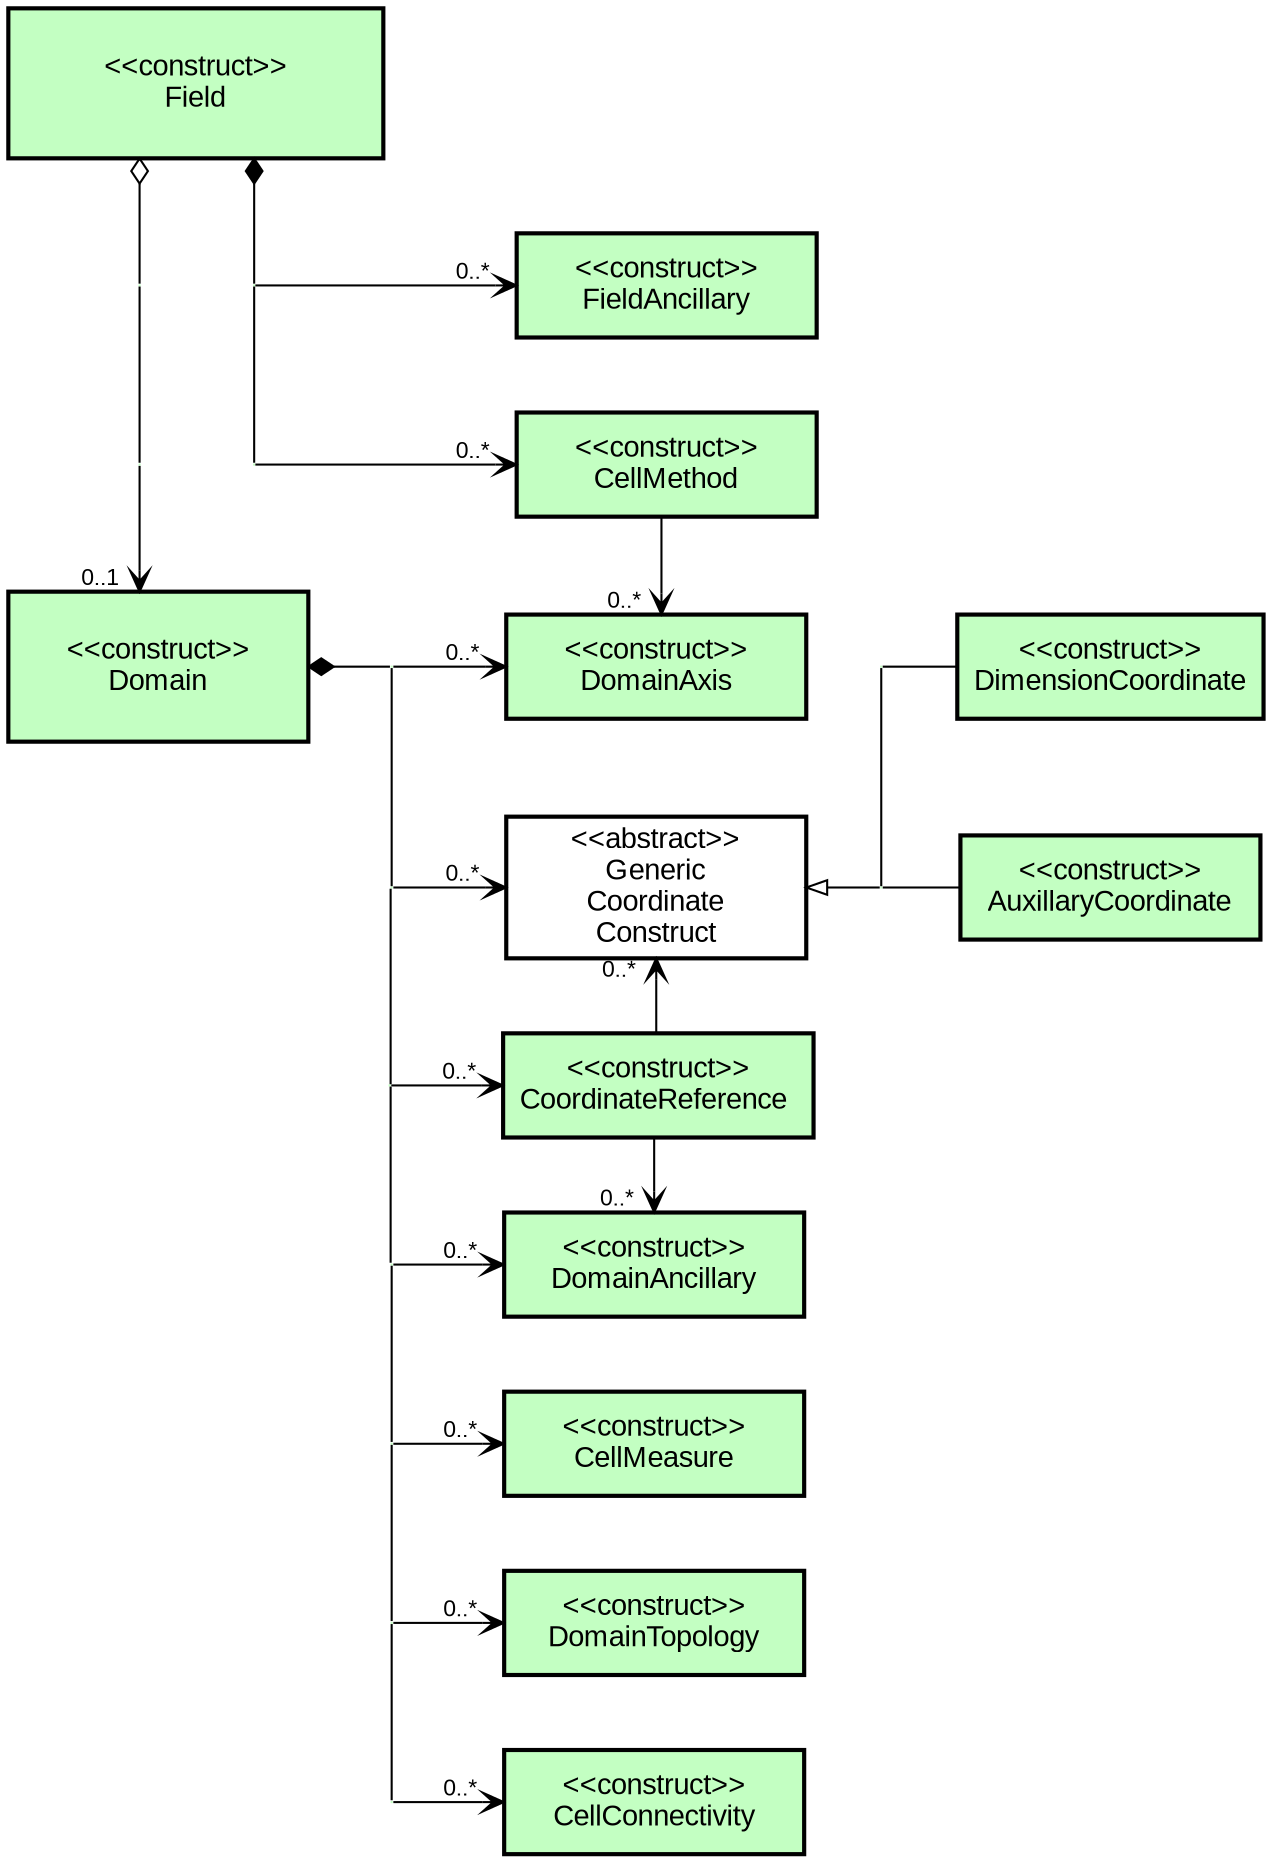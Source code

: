 # ====================================================================
# Source code for cfdm_field
#
# cfdm_field.gv created with:
#
# $ dot -T svg cfdm_field.gv -o cfdm_field.svg
# ====================================================================

digraph {splines=ortho nodesep="+0.25"

node [
     style="filled,bold"
     shape=rectangle
     fillcolor="#C3FFC2"
     width=1.5
     height=0.7
     fontname="Arial"
     ]

# --------------------------------------------------------------------
# CF data model constructs
# --------------------------------------------------------------------
Domain [
       label="<<construct>>\nDomain"
       width=2
       height=1
       ]
Field [
      label="<<construct>>\nField"
      width=2.5
      height=1
      ]
CellMethod [
     label="<<construct>>\nCellMethod"
		    width=2
     ]
DomainAxis [
     label="<<construct>>\nDomainAxis"
		    width=2
     ]
DomainAncillary [
      label="<<construct>>\nDomainAncillary"
		    width=2
      ]
CellMeasure [
      label="<<construct>>\nCellMeasure"
		    width=2
      ]
CoordinateReference [
		    label="<<construct>>\nCoordinateReference "
		    width=2
		    ]
AuxiliaryCoordinate [
        label="<<construct>>\nAuxillaryCoordinate"
		    width=2
        ]
DimensionCoordinate [
        label="<<construct>>\nDimensionCoordinate"
		    width=2
        ]
FieldAncillary [
	       label="<<construct>>\nFieldAncillary"
		    width=2
	       ]
DomainTopology [
	       label="<<construct>>\nDomainTopology"
		    width=2
	       ]
CellConnectivity [
	       label="<<construct>>\nCellConnectivity"
		    width=2
	       ]
GenericCoordinate [
      label="<<abstract>>\nGeneric\nCoordinate\nConstruct"
		    width=2
      fillcolor=white
      ]

# --------------------------------------------------------------------
# Invisible nodes used to aid in layout
# --------------------------------------------------------------------
node [
     width=0
     height=0
     size=fixed
     shape=none
     label=""
     ]
route1
route2
route3
route4
route5
route6
route7
route8
route9
route10
route11
route12
route13

edge [dir=both
      arrowsize=1.0
      fontname="Arial"
      labelfontsize=11.0
      ]

Field -> route1 [arrowtail=odiamond arrowhead=none weight=100]
Field -> route2 [arrowtail=diamond arrowhead=none weight=100]
route2 -> FieldAncillary [arrowhead=vee arrowtail=none
                          headlabel="0..*    "
                          weight=100 minlen=7]
{rank=same; route1, route2, FieldAncillary}
#-----------------------------
route1 -> route3 [arrowtail=none arrowhead=none weight=100]
route2 -> route4 [arrowtail=none arrowhead=none weight=100]
route4 -> CellMethod [arrowhead=vee arrowtail=none
                      headlabel="0..*    "
                      weight=100 minlen=7]
{rank=same; route3, route4, CellMethod}
#-----------------------------
route3 -> Domain  [arrowtail=none arrowhead=vee
                   headlabel="0..1   " weight=100]
Domain -> route5  [arrowtail=diamond arrowhead=none 
                   weight=100 labelfontsize=11.0 minlen=2]
route5 -> DomainAxis [arrowtail=none arrowhead=vee
                      headlabel="0..*    " weight=100 minlen=3]
route6 -> DimensionCoordinate [arrowtail=none arrowhead=none
                               weight=100 minlen=2]
CellMethod -> DomainAxis  [arrowtail=none arrowhead=vee
                           headlabel="0..*   " weight=100]
{rank=same; Domain, route5, DomainAxis, route6, DimensionCoordinate} 
#-----------------------------
route5 -> route7 [arrowhead=none arrowtail=none weight=100]
route6 -> route8 [arrowtail=none arrowhead=none weight=100]
route7 -> GenericCoordinate [arrowtail=none arrowhead=vee
                             headlabel="0..*    " weight=100 minlen=3]
GenericCoordinate -> route8 [arrowtail=empty arrowhead=none
                             weight=100 minlen=2]
route8 -> AuxiliaryCoordinate [arrowtail=none arrowhead=none minlen=2]
{rank=same; route7, GenericCoordinate, route8, AuxiliaryCoordinate}
#-----------------------------
route7 -> route9 [arrowtail=none arrowhead=none weight=100]
route9 -> CoordinateReference[arrowtail=none arrowhead=vee
                              headlabel="0..*    " weight=100 minlen=3]
GenericCoordinate -> CoordinateReference [arrowtail=vee arrowhead=none
                                          taillabel="0..*   " weight=100]
{rank=same; route9, CoordinateReference}
#-----------------------------
route9 -> route10 [arrowtail=none arrowhead=none weight=100]
route10 -> DomainAncillary [arrowtail=none arrowhead=vee
                            weight=100 headlabel="0..*    "  minlen=3]
CoordinateReference -> DomainAncillary [arrowtail=none arrowhead=vee 
                                        headlabel="0..*   " weight=100] 
{rank=same; route10, DomainAncillary}
#-----------------------------
route10 -> route11 [arrowtail=none arrowhead=none weight=100]
route11 -> CellMeasure [arrowtail=none arrowhead=vee
                        weight=100 headlabel="0..*    "  minlen=3]
{rank=same; route11, CellMeasure}
#-----------------------------
route11 -> route12 [arrowtail=none arrowhead=none weight=100]
route12 -> DomainTopology [arrowtail=none arrowhead=vee weight=100
	                   headlabel="0..*    "  minlen=3]
{rank=same; route12, DomainTopology}
#-----------------------------
route12 -> route13 [arrowtail=none arrowhead=none weight=100]
route13 -> CellConnectivity [arrowtail=none arrowhead=vee weight=100
      	                     headlabel="0..*    "  minlen=3]
{rank=same; route13, CellConnectivity}
#-----------------------------

# --------------------------------------------------------------------
# Invisible edges used to aid in layout
# --------------------------------------------------------------------
route1 -> route2 [style=invis weight=100 minlen=3]
route3 -> route4 [style=invis weight=100 minlen=3]
FieldAncillary -> CellMethod [style=invis weight=100]
DomainAxis -> route6 [style=invis weight=100 minlen=2]
DomainAxis -> GenericCoordinate [style=invis weight=100]
DimensionCoordinate -> AuxiliaryCoordinate  [style=invis weight=100]
DomainAncillary -> CellMeasure [style=invis weight=100]
CellMeasure -> DomainTopology [style=invis weight=100]
DomainTopology -> CellConnectivity [style=invis weight=100]
}
